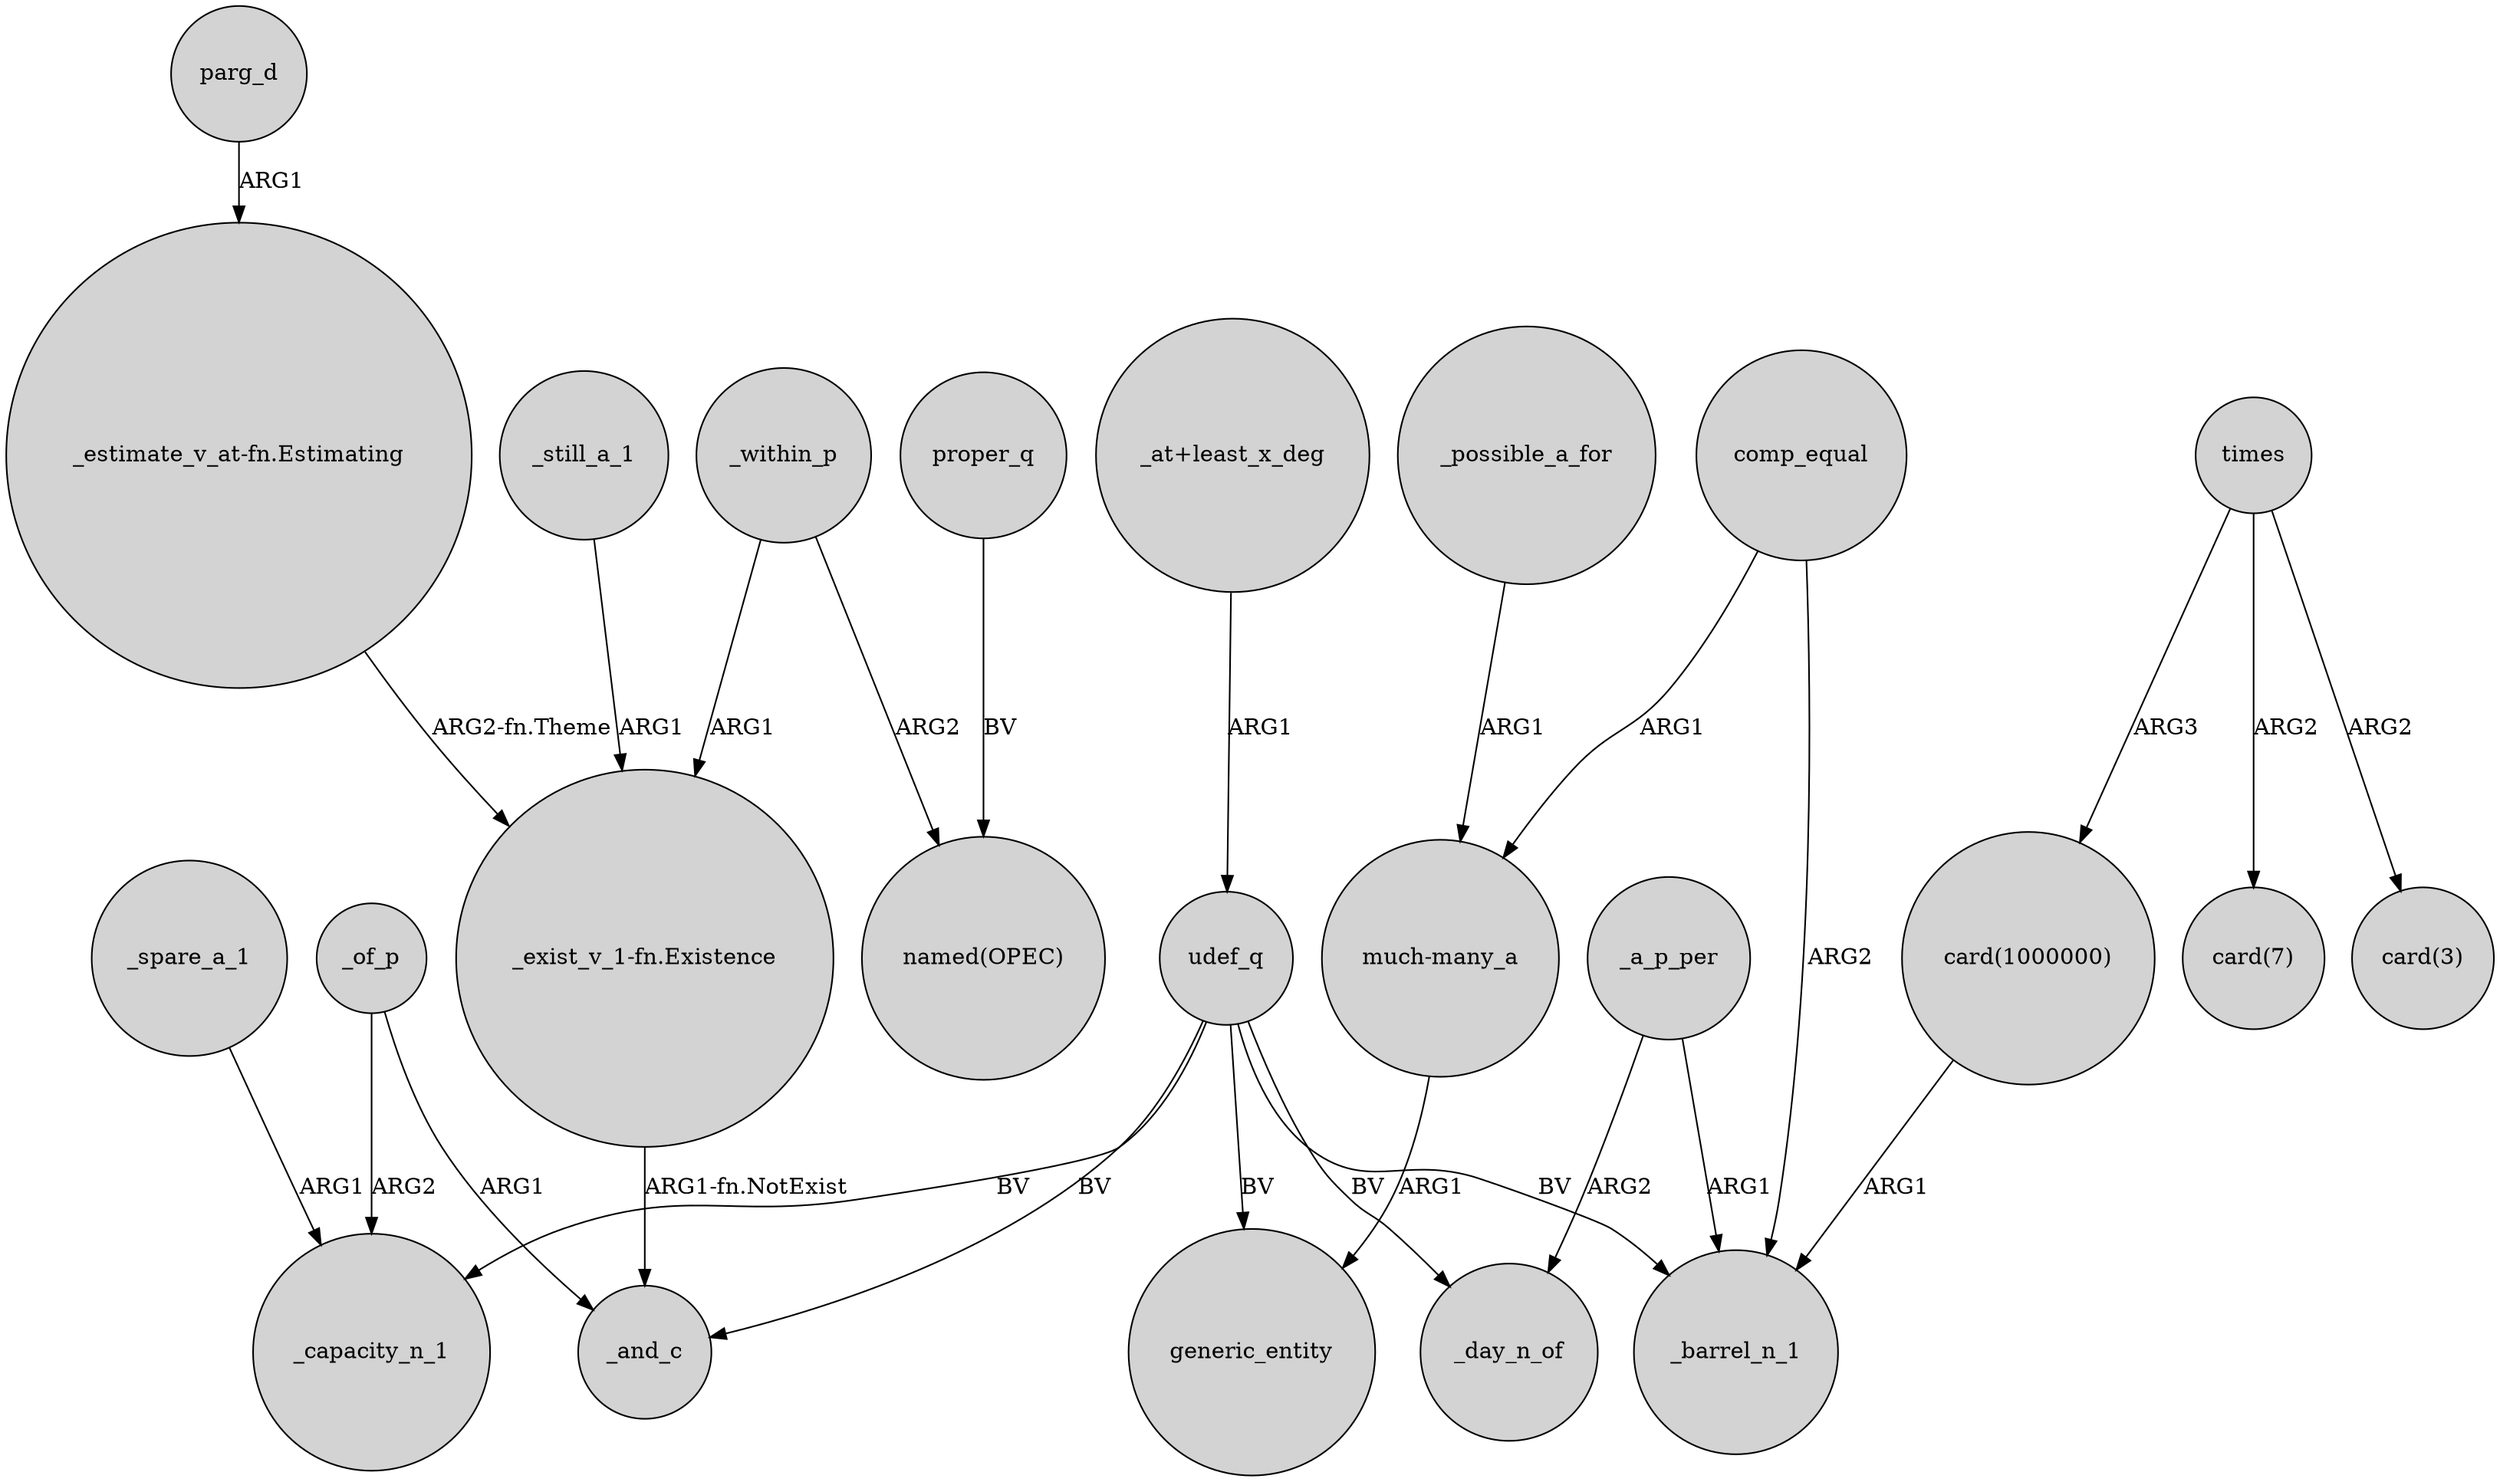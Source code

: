 digraph {
	node [shape=circle style=filled]
	_of_p -> _capacity_n_1 [label=ARG2]
	udef_q -> generic_entity [label=BV]
	_a_p_per -> _day_n_of [label=ARG2]
	_still_a_1 -> "_exist_v_1-fn.Existence" [label=ARG1]
	"much-many_a" -> generic_entity [label=ARG1]
	_within_p -> "_exist_v_1-fn.Existence" [label=ARG1]
	"_estimate_v_at-fn.Estimating" -> "_exist_v_1-fn.Existence" [label="ARG2-fn.Theme"]
	udef_q -> _capacity_n_1 [label=BV]
	_possible_a_for -> "much-many_a" [label=ARG1]
	"card(1000000)" -> _barrel_n_1 [label=ARG1]
	comp_equal -> "much-many_a" [label=ARG1]
	udef_q -> _day_n_of [label=BV]
	_spare_a_1 -> _capacity_n_1 [label=ARG1]
	_within_p -> "named(OPEC)" [label=ARG2]
	"_at+least_x_deg" -> udef_q [label=ARG1]
	_a_p_per -> _barrel_n_1 [label=ARG1]
	times -> "card(1000000)" [label=ARG3]
	"_exist_v_1-fn.Existence" -> _and_c [label="ARG1-fn.NotExist"]
	_of_p -> _and_c [label=ARG1]
	times -> "card(7)" [label=ARG2]
	parg_d -> "_estimate_v_at-fn.Estimating" [label=ARG1]
	times -> "card(3)" [label=ARG2]
	proper_q -> "named(OPEC)" [label=BV]
	udef_q -> _barrel_n_1 [label=BV]
	udef_q -> _and_c [label=BV]
	comp_equal -> _barrel_n_1 [label=ARG2]
}
